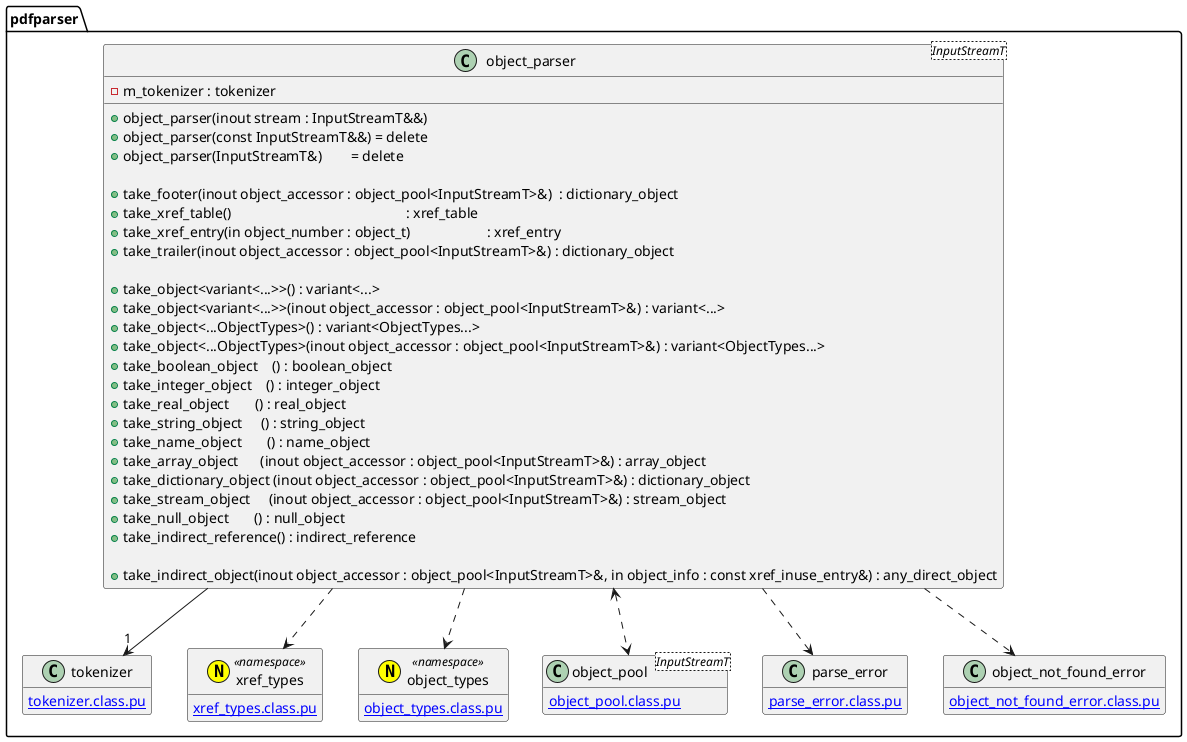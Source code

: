 @startuml object_parser
hide empty members
namespace pdfparser {
class object_parser<InputStreamT> {
	-m_tokenizer : tokenizer

	+object_parser(inout stream : InputStreamT&&)
	+object_parser(const InputStreamT&&) = delete
	+object_parser(InputStreamT&)        = delete

	+take_footer(inout object_accessor : object_pool<InputStreamT>&)  : dictionary_object
	+take_xref_table()                                                : xref_table
	+take_xref_entry(in object_number : object_t)                     : xref_entry
	+take_trailer(inout object_accessor : object_pool<InputStreamT>&) : dictionary_object

	+take_object<variant<...>>() : variant<...>
	+take_object<variant<...>>(inout object_accessor : object_pool<InputStreamT>&) : variant<...>
	+take_object<...ObjectTypes>() : variant<ObjectTypes...>
	+take_object<...ObjectTypes>(inout object_accessor : object_pool<InputStreamT>&) : variant<ObjectTypes...>
	+take_boolean_object    () : boolean_object
	+take_integer_object    () : integer_object
	+take_real_object       () : real_object
	+take_string_object     () : string_object
	+take_name_object       () : name_object
	+take_array_object      (inout object_accessor : object_pool<InputStreamT>&) : array_object
	+take_dictionary_object (inout object_accessor : object_pool<InputStreamT>&) : dictionary_object
	+take_stream_object     (inout object_accessor : object_pool<InputStreamT>&) : stream_object
	+take_null_object       () : null_object
	+take_indirect_reference() : indirect_reference

	+take_indirect_object(inout object_accessor : object_pool<InputStreamT>&, in object_info : const xref_inuse_entry&) : any_direct_object
}
object_parser --> "1" tokenizer
object_parser ..> xref_types
object_parser ..> object_types
object_parser <..> object_pool
object_parser ..> parse_error
object_parser ..> object_not_found_error

class tokenizer {
	[[tokenizer.class.pu]]
}
annotation xref_types <<(N, yellow) namespace>> {
	[[xref_types.class.pu]]
}
annotation object_types <<(N, yellow) namespace>> {
	[[object_types.class.pu]]
}
class object_pool<InputStreamT> {
	[[object_pool.class.pu]]
}
class parse_error {
	[[parse_error.class.pu]]
}
class object_not_found_error {
	[[object_not_found_error.class.pu]]
}
}
@enduml
